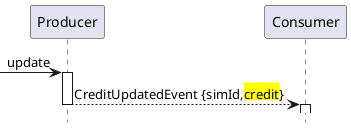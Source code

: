 @startuml
'title Consumer Callback Race
hide footbox

-> Producer++:update
Consumer<--Producer--: CreditUpdatedEvent {simId,<back:yellow>credit</back>}
Consumer++
@enduml